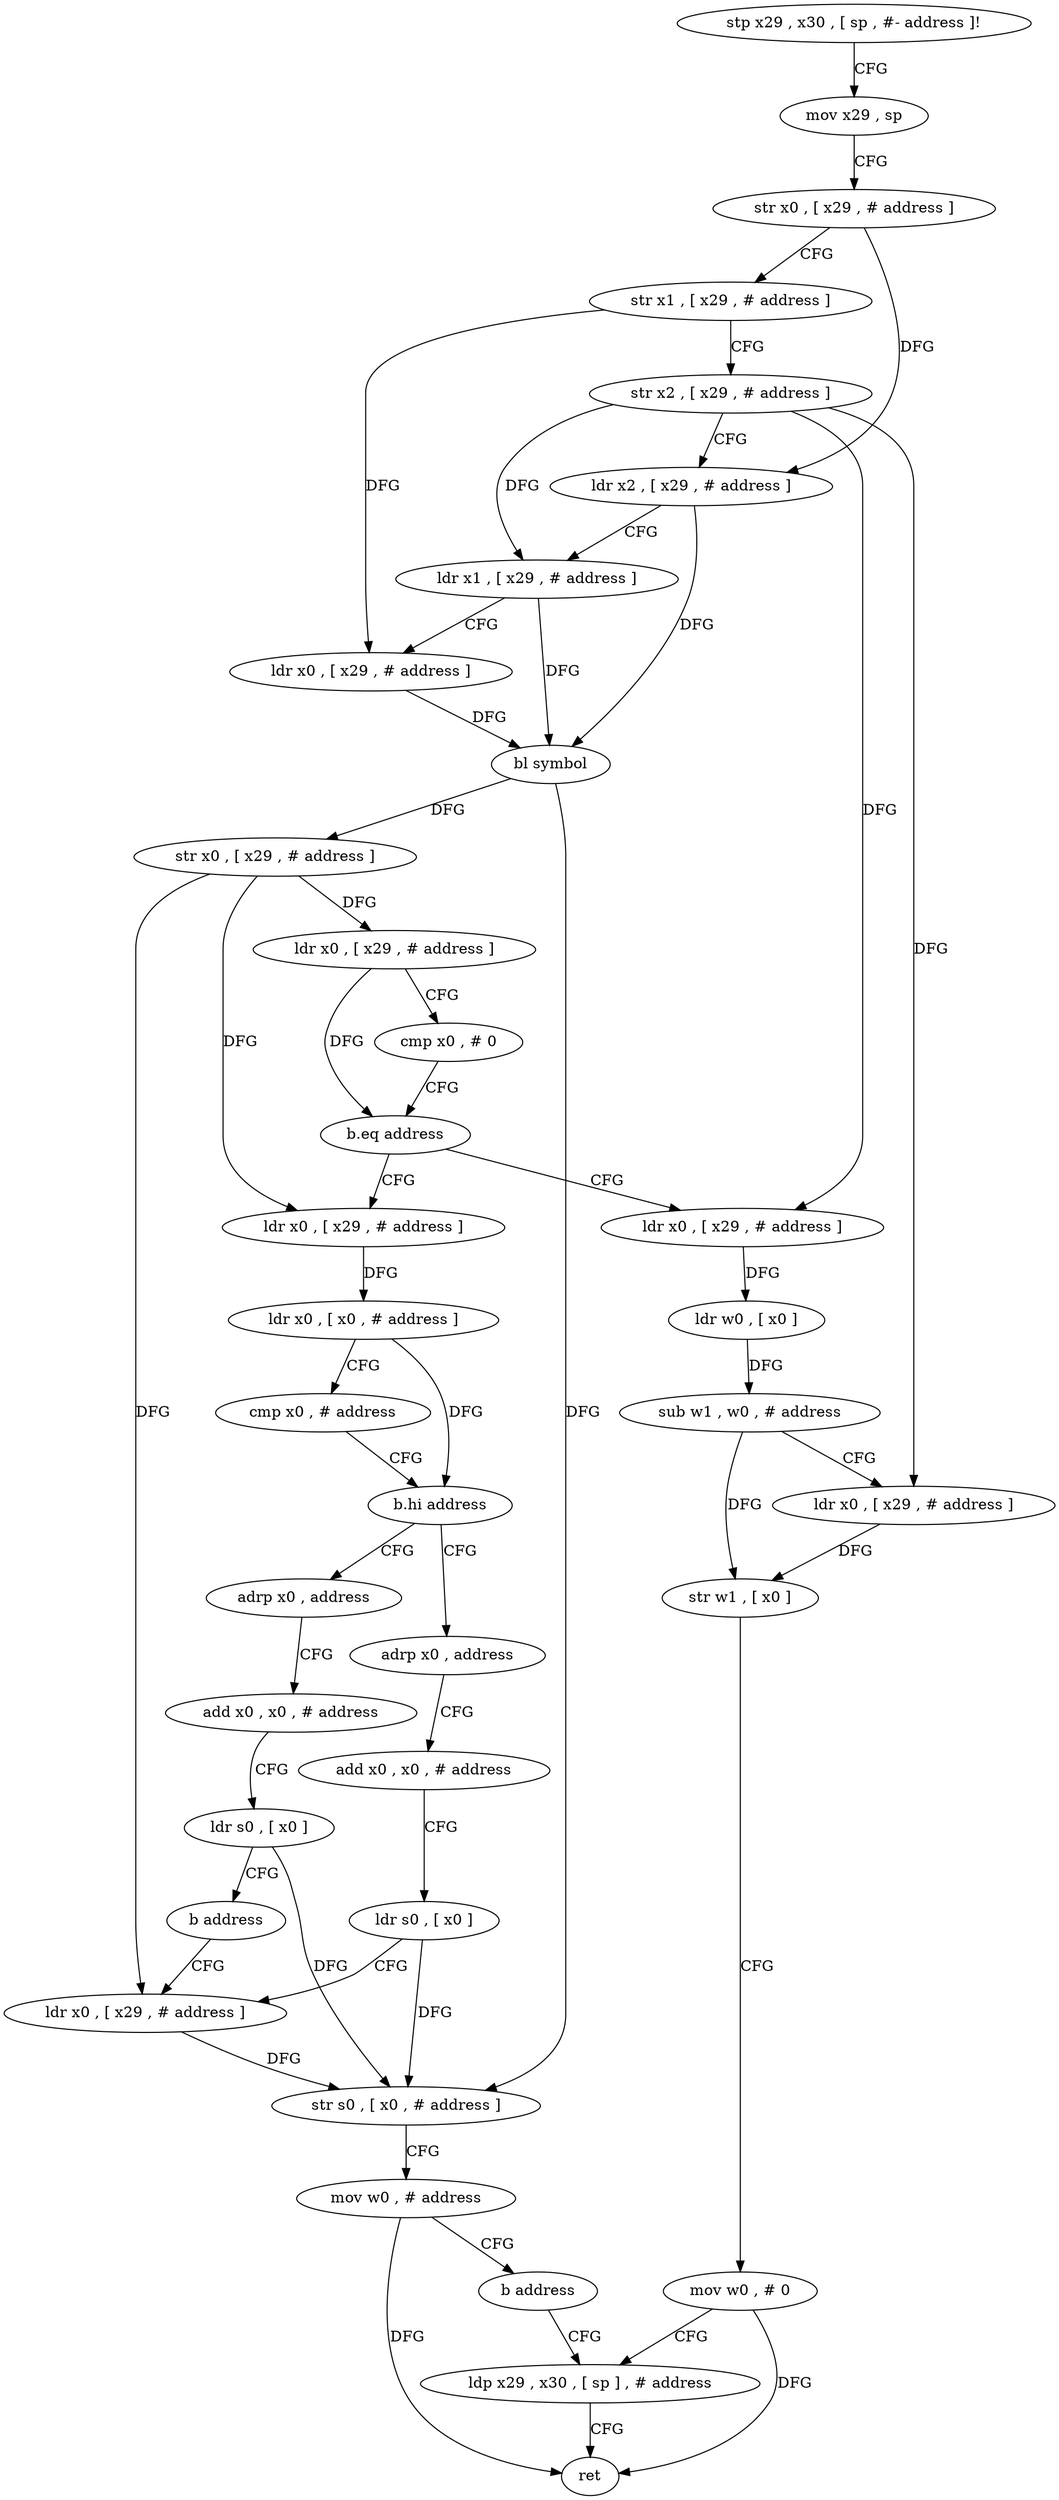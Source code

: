 digraph "func" {
"4266596" [label = "stp x29 , x30 , [ sp , #- address ]!" ]
"4266600" [label = "mov x29 , sp" ]
"4266604" [label = "str x0 , [ x29 , # address ]" ]
"4266608" [label = "str x1 , [ x29 , # address ]" ]
"4266612" [label = "str x2 , [ x29 , # address ]" ]
"4266616" [label = "ldr x2 , [ x29 , # address ]" ]
"4266620" [label = "ldr x1 , [ x29 , # address ]" ]
"4266624" [label = "ldr x0 , [ x29 , # address ]" ]
"4266628" [label = "bl symbol" ]
"4266632" [label = "str x0 , [ x29 , # address ]" ]
"4266636" [label = "ldr x0 , [ x29 , # address ]" ]
"4266640" [label = "cmp x0 , # 0" ]
"4266644" [label = "b.eq address" ]
"4266708" [label = "ldr x0 , [ x29 , # address ]" ]
"4266648" [label = "ldr x0 , [ x29 , # address ]" ]
"4266712" [label = "ldr w0 , [ x0 ]" ]
"4266716" [label = "sub w1 , w0 , # address" ]
"4266720" [label = "ldr x0 , [ x29 , # address ]" ]
"4266724" [label = "str w1 , [ x0 ]" ]
"4266728" [label = "mov w0 , # 0" ]
"4266732" [label = "ldp x29 , x30 , [ sp ] , # address" ]
"4266652" [label = "ldr x0 , [ x0 , # address ]" ]
"4266656" [label = "cmp x0 , # address" ]
"4266660" [label = "b.hi address" ]
"4266680" [label = "adrp x0 , address" ]
"4266664" [label = "adrp x0 , address" ]
"4266684" [label = "add x0 , x0 , # address" ]
"4266688" [label = "ldr s0 , [ x0 ]" ]
"4266692" [label = "ldr x0 , [ x29 , # address ]" ]
"4266668" [label = "add x0 , x0 , # address" ]
"4266672" [label = "ldr s0 , [ x0 ]" ]
"4266676" [label = "b address" ]
"4266736" [label = "ret" ]
"4266696" [label = "str s0 , [ x0 , # address ]" ]
"4266700" [label = "mov w0 , # address" ]
"4266704" [label = "b address" ]
"4266596" -> "4266600" [ label = "CFG" ]
"4266600" -> "4266604" [ label = "CFG" ]
"4266604" -> "4266608" [ label = "CFG" ]
"4266604" -> "4266616" [ label = "DFG" ]
"4266608" -> "4266612" [ label = "CFG" ]
"4266608" -> "4266624" [ label = "DFG" ]
"4266612" -> "4266616" [ label = "CFG" ]
"4266612" -> "4266620" [ label = "DFG" ]
"4266612" -> "4266708" [ label = "DFG" ]
"4266612" -> "4266720" [ label = "DFG" ]
"4266616" -> "4266620" [ label = "CFG" ]
"4266616" -> "4266628" [ label = "DFG" ]
"4266620" -> "4266624" [ label = "CFG" ]
"4266620" -> "4266628" [ label = "DFG" ]
"4266624" -> "4266628" [ label = "DFG" ]
"4266628" -> "4266632" [ label = "DFG" ]
"4266628" -> "4266696" [ label = "DFG" ]
"4266632" -> "4266636" [ label = "DFG" ]
"4266632" -> "4266648" [ label = "DFG" ]
"4266632" -> "4266692" [ label = "DFG" ]
"4266636" -> "4266640" [ label = "CFG" ]
"4266636" -> "4266644" [ label = "DFG" ]
"4266640" -> "4266644" [ label = "CFG" ]
"4266644" -> "4266708" [ label = "CFG" ]
"4266644" -> "4266648" [ label = "CFG" ]
"4266708" -> "4266712" [ label = "DFG" ]
"4266648" -> "4266652" [ label = "DFG" ]
"4266712" -> "4266716" [ label = "DFG" ]
"4266716" -> "4266720" [ label = "CFG" ]
"4266716" -> "4266724" [ label = "DFG" ]
"4266720" -> "4266724" [ label = "DFG" ]
"4266724" -> "4266728" [ label = "CFG" ]
"4266728" -> "4266732" [ label = "CFG" ]
"4266728" -> "4266736" [ label = "DFG" ]
"4266732" -> "4266736" [ label = "CFG" ]
"4266652" -> "4266656" [ label = "CFG" ]
"4266652" -> "4266660" [ label = "DFG" ]
"4266656" -> "4266660" [ label = "CFG" ]
"4266660" -> "4266680" [ label = "CFG" ]
"4266660" -> "4266664" [ label = "CFG" ]
"4266680" -> "4266684" [ label = "CFG" ]
"4266664" -> "4266668" [ label = "CFG" ]
"4266684" -> "4266688" [ label = "CFG" ]
"4266688" -> "4266692" [ label = "CFG" ]
"4266688" -> "4266696" [ label = "DFG" ]
"4266692" -> "4266696" [ label = "DFG" ]
"4266668" -> "4266672" [ label = "CFG" ]
"4266672" -> "4266676" [ label = "CFG" ]
"4266672" -> "4266696" [ label = "DFG" ]
"4266676" -> "4266692" [ label = "CFG" ]
"4266696" -> "4266700" [ label = "CFG" ]
"4266700" -> "4266704" [ label = "CFG" ]
"4266700" -> "4266736" [ label = "DFG" ]
"4266704" -> "4266732" [ label = "CFG" ]
}
